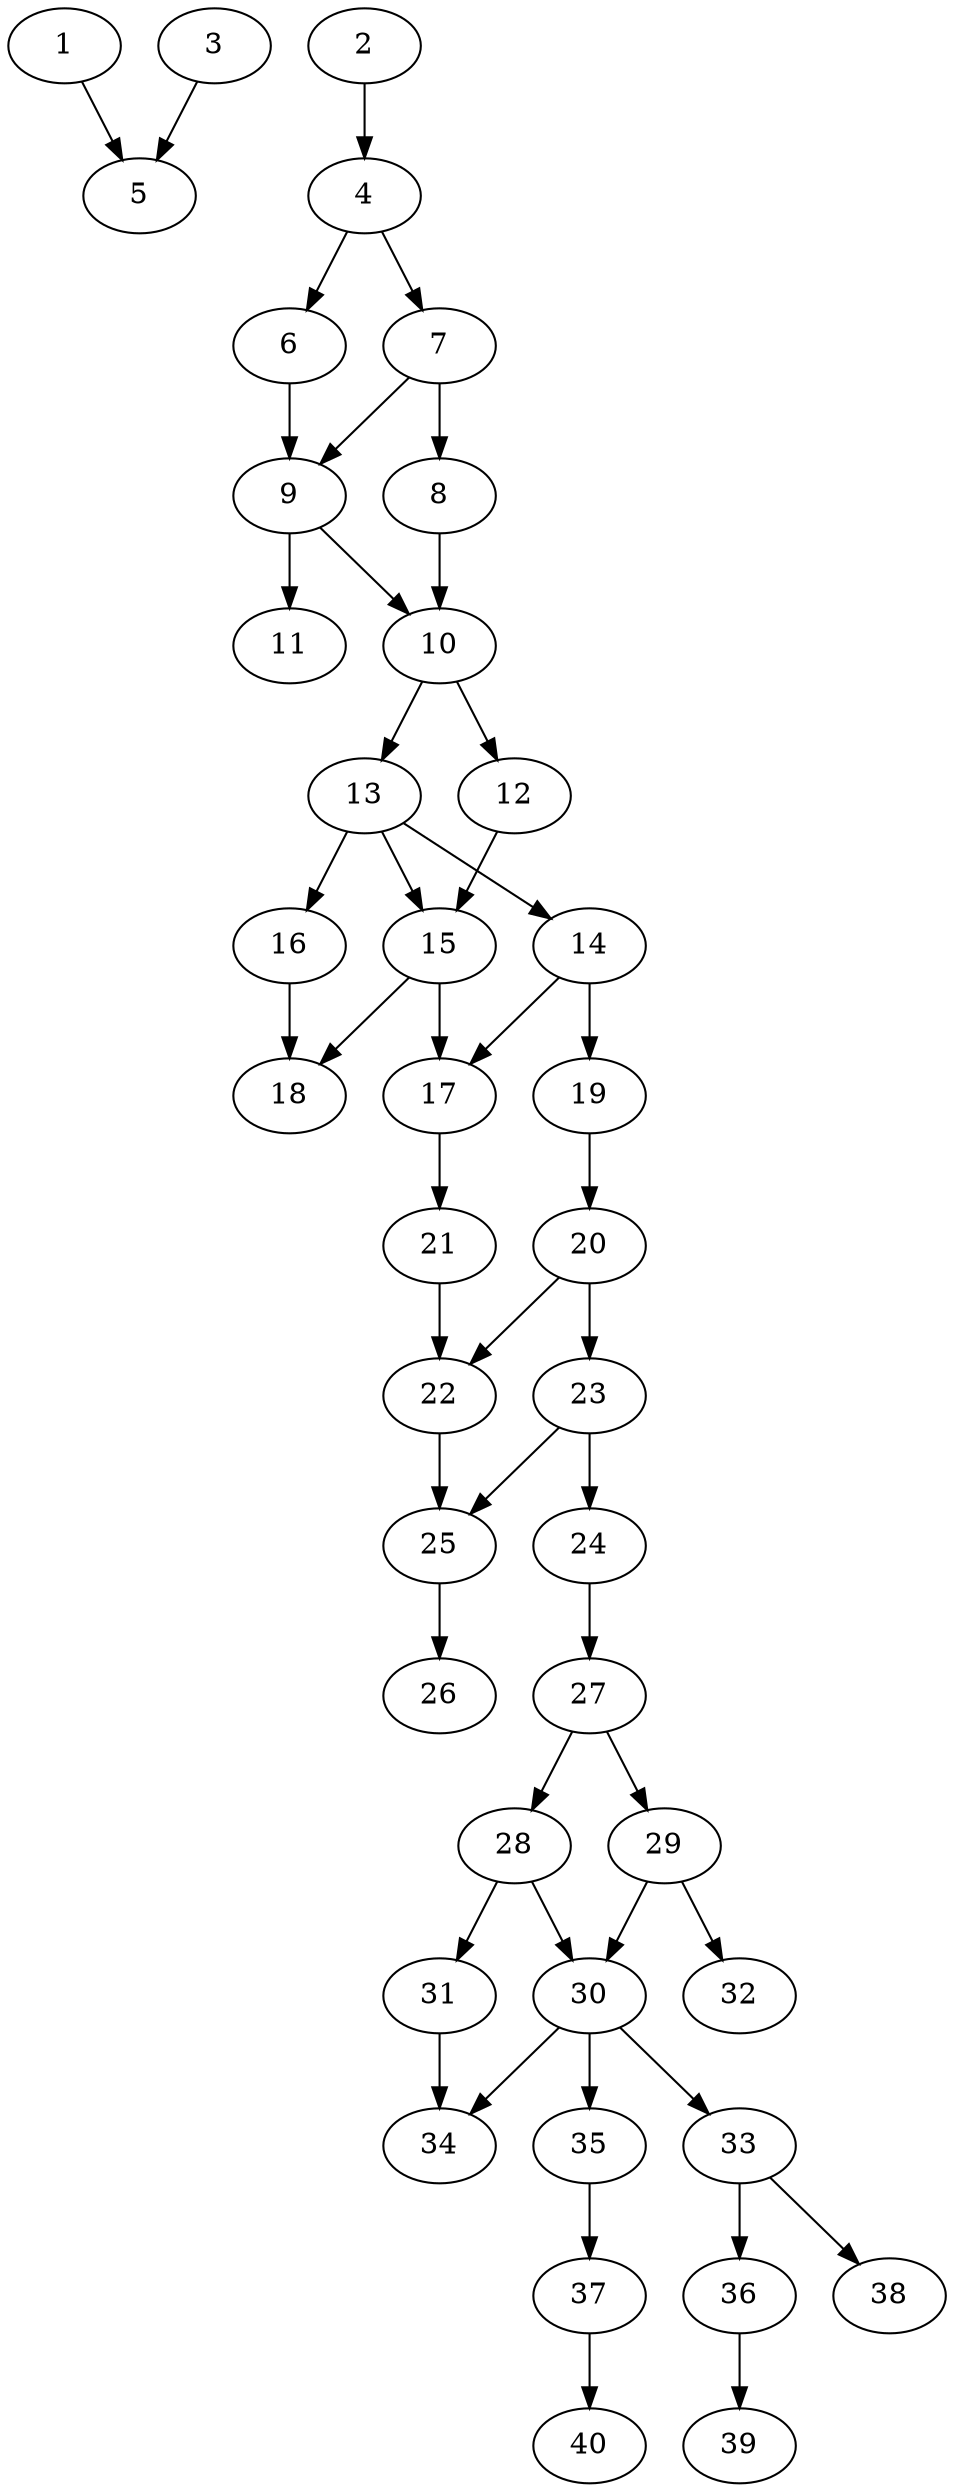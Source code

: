 // DAG automatically generated by daggen at Thu Oct  3 14:06:49 2019
// ./daggen --dot -n 40 --ccr 0.4 --fat 0.3 --regular 0.7 --density 0.6 --mindata 5242880 --maxdata 52428800 
digraph G {
  1 [size="126248960", alpha="0.11", expect_size="50499584"] 
  1 -> 5 [size ="50499584"]
  2 [size="20280320", alpha="0.13", expect_size="8112128"] 
  2 -> 4 [size ="8112128"]
  3 [size="30494720", alpha="0.08", expect_size="12197888"] 
  3 -> 5 [size ="12197888"]
  4 [size="32934400", alpha="0.10", expect_size="13173760"] 
  4 -> 6 [size ="13173760"]
  4 -> 7 [size ="13173760"]
  5 [size="20500480", alpha="0.04", expect_size="8200192"] 
  6 [size="70763520", alpha="0.08", expect_size="28305408"] 
  6 -> 9 [size ="28305408"]
  7 [size="75092480", alpha="0.03", expect_size="30036992"] 
  7 -> 8 [size ="30036992"]
  7 -> 9 [size ="30036992"]
  8 [size="49134080", alpha="0.06", expect_size="19653632"] 
  8 -> 10 [size ="19653632"]
  9 [size="95951360", alpha="0.10", expect_size="38380544"] 
  9 -> 10 [size ="38380544"]
  9 -> 11 [size ="38380544"]
  10 [size="92119040", alpha="0.07", expect_size="36847616"] 
  10 -> 12 [size ="36847616"]
  10 -> 13 [size ="36847616"]
  11 [size="23513600", alpha="0.18", expect_size="9405440"] 
  12 [size="86722560", alpha="0.11", expect_size="34689024"] 
  12 -> 15 [size ="34689024"]
  13 [size="45916160", alpha="0.05", expect_size="18366464"] 
  13 -> 14 [size ="18366464"]
  13 -> 15 [size ="18366464"]
  13 -> 16 [size ="18366464"]
  14 [size="90792960", alpha="0.07", expect_size="36317184"] 
  14 -> 17 [size ="36317184"]
  14 -> 19 [size ="36317184"]
  15 [size="30824960", alpha="0.11", expect_size="12329984"] 
  15 -> 17 [size ="12329984"]
  15 -> 18 [size ="12329984"]
  16 [size="57077760", alpha="0.19", expect_size="22831104"] 
  16 -> 18 [size ="22831104"]
  17 [size="102481920", alpha="0.10", expect_size="40992768"] 
  17 -> 21 [size ="40992768"]
  18 [size="120563200", alpha="0.05", expect_size="48225280"] 
  19 [size="40158720", alpha="0.01", expect_size="16063488"] 
  19 -> 20 [size ="16063488"]
  20 [size="98790400", alpha="0.11", expect_size="39516160"] 
  20 -> 22 [size ="39516160"]
  20 -> 23 [size ="39516160"]
  21 [size="24773120", alpha="0.00", expect_size="9909248"] 
  21 -> 22 [size ="9909248"]
  22 [size="14092800", alpha="0.11", expect_size="5637120"] 
  22 -> 25 [size ="5637120"]
  23 [size="78333440", alpha="0.04", expect_size="31333376"] 
  23 -> 24 [size ="31333376"]
  23 -> 25 [size ="31333376"]
  24 [size="105738240", alpha="0.01", expect_size="42295296"] 
  24 -> 27 [size ="42295296"]
  25 [size="29253120", alpha="0.18", expect_size="11701248"] 
  25 -> 26 [size ="11701248"]
  26 [size="91499520", alpha="0.06", expect_size="36599808"] 
  27 [size="87385600", alpha="0.04", expect_size="34954240"] 
  27 -> 28 [size ="34954240"]
  27 -> 29 [size ="34954240"]
  28 [size="29094400", alpha="0.09", expect_size="11637760"] 
  28 -> 30 [size ="11637760"]
  28 -> 31 [size ="11637760"]
  29 [size="60871680", alpha="0.07", expect_size="24348672"] 
  29 -> 30 [size ="24348672"]
  29 -> 32 [size ="24348672"]
  30 [size="68154880", alpha="0.19", expect_size="27261952"] 
  30 -> 33 [size ="27261952"]
  30 -> 34 [size ="27261952"]
  30 -> 35 [size ="27261952"]
  31 [size="16035840", alpha="0.12", expect_size="6414336"] 
  31 -> 34 [size ="6414336"]
  32 [size="17658880", alpha="0.18", expect_size="7063552"] 
  33 [size="80199680", alpha="0.10", expect_size="32079872"] 
  33 -> 36 [size ="32079872"]
  33 -> 38 [size ="32079872"]
  34 [size="103078400", alpha="0.14", expect_size="41231360"] 
  35 [size="106124800", alpha="0.02", expect_size="42449920"] 
  35 -> 37 [size ="42449920"]
  36 [size="96734720", alpha="0.17", expect_size="38693888"] 
  36 -> 39 [size ="38693888"]
  37 [size="14602240", alpha="0.07", expect_size="5840896"] 
  37 -> 40 [size ="5840896"]
  38 [size="39674880", alpha="0.16", expect_size="15869952"] 
  39 [size="90014720", alpha="0.09", expect_size="36005888"] 
  40 [size="130506240", alpha="0.17", expect_size="52202496"] 
}
